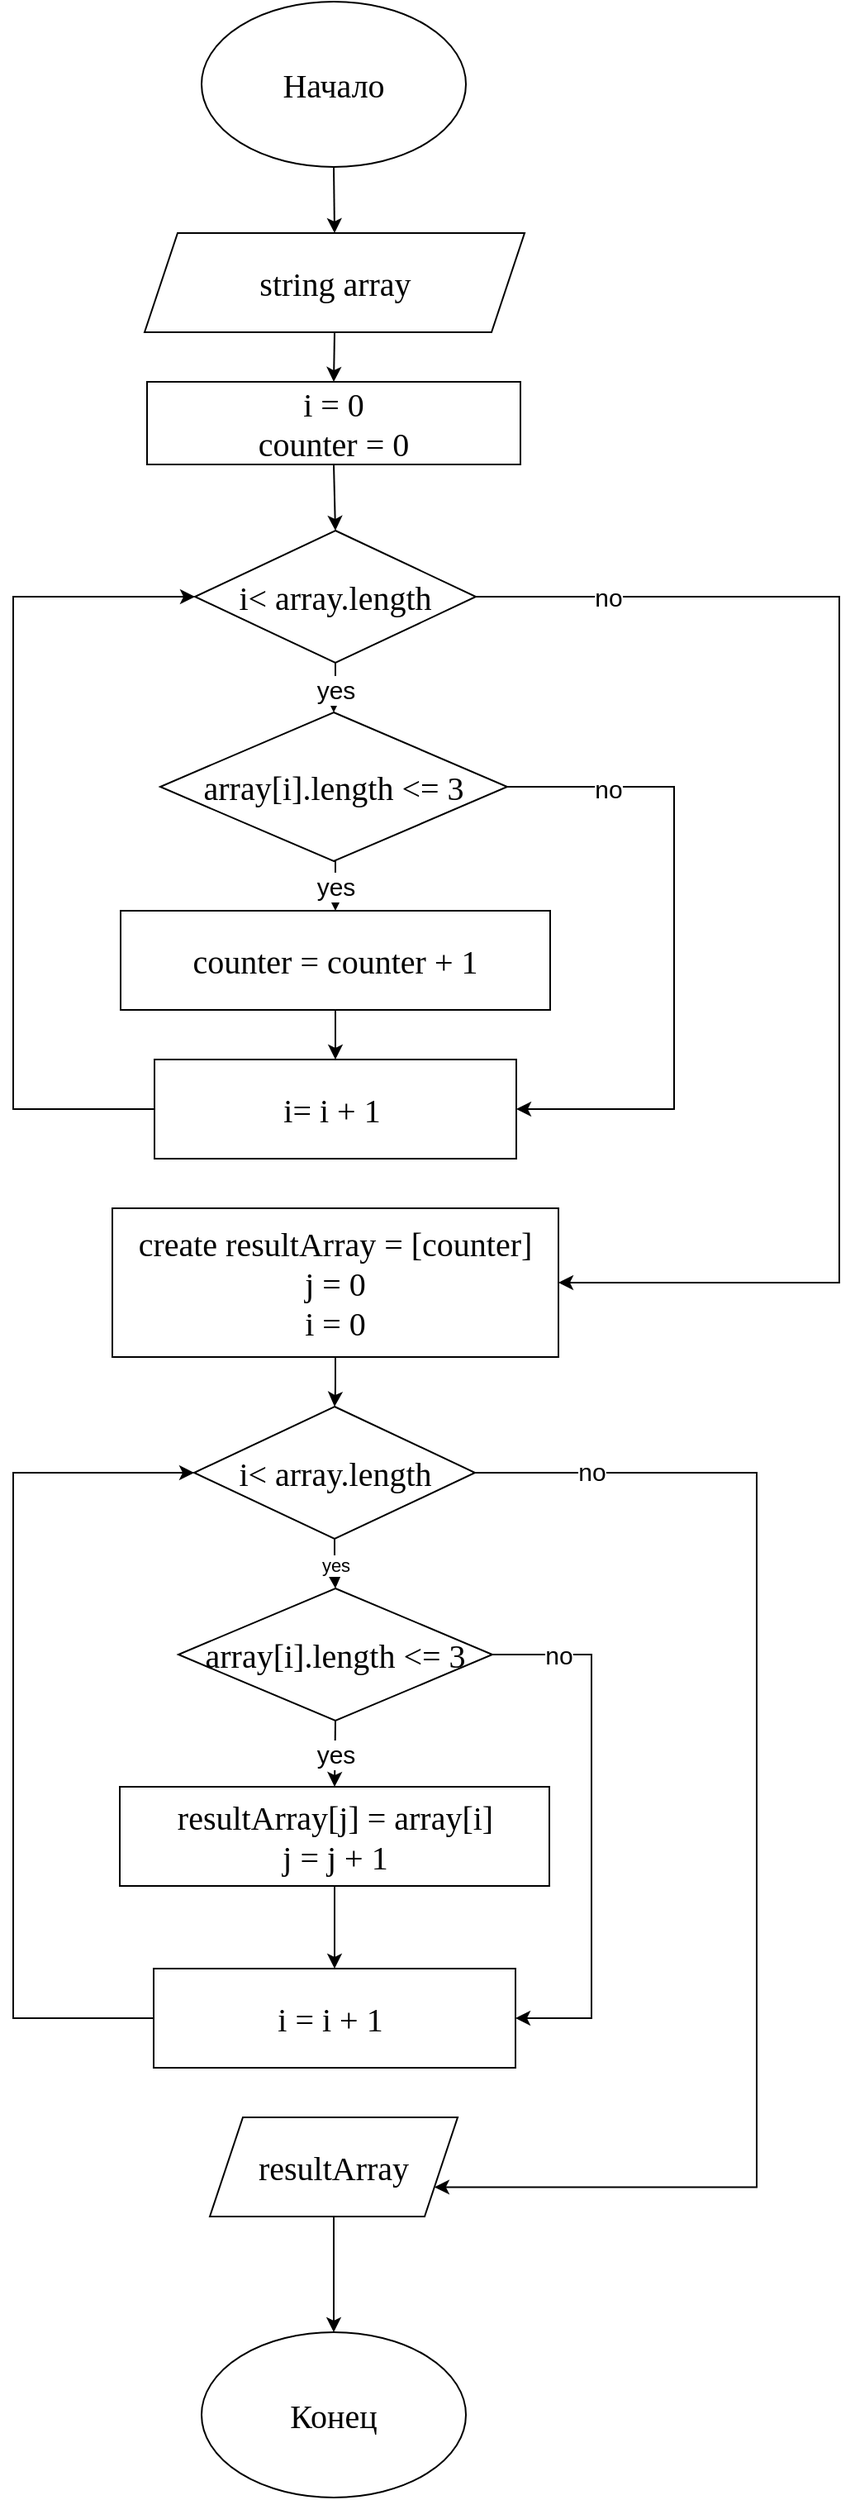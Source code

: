 <mxfile version="17.4.6" type="device"><diagram id="Gfz8SiT2uBFI0sTCdDB_" name="Страница 1"><mxGraphModel dx="2844" dy="3902" grid="1" gridSize="10" guides="1" tooltips="1" connect="1" arrows="1" fold="1" page="1" pageScale="1" pageWidth="827" pageHeight="1169" background="none" math="0" shadow="0"><root><mxCell id="0"/><mxCell id="1" parent="0"/><mxCell id="FjpmY3hh4qNUyNdIIrV6-65" value="" style="edgeStyle=orthogonalEdgeStyle;rounded=1;sketch=0;orthogonalLoop=1;jettySize=auto;html=1;fontSize=11;endArrow=classic;endFill=1;strokeWidth=1;" edge="1" parent="1" source="3" target="19"><mxGeometry relative="1" as="geometry"/></mxCell><mxCell id="3" value="&lt;font style=&quot;vertical-align: inherit ; font-size: 20px&quot;&gt;&lt;font style=&quot;vertical-align: inherit ; font-size: 20px&quot;&gt;resultArray[j] = array[i]&lt;br&gt;j = j + 1&lt;br style=&quot;font-size: 20px&quot;&gt;&lt;/font&gt;&lt;/font&gt;" style="rounded=0;whiteSpace=wrap;html=1;hachureGap=4;fontFamily=Times New Roman;fontSize=20;" parent="1" vertex="1"><mxGeometry x="244.5" y="-1190" width="260" height="60" as="geometry"/></mxCell><mxCell id="51" style="edgeStyle=none;rounded=0;html=1;exitX=0.5;exitY=1;exitDx=0;exitDy=0;entryX=0.5;entryY=0;entryDx=0;entryDy=0;fontSize=13;" parent="1" source="5" target="45" edge="1"><mxGeometry relative="1" as="geometry"/></mxCell><mxCell id="5" value="string array" style="shape=parallelogram;perimeter=parallelogramPerimeter;whiteSpace=wrap;html=1;fixedSize=1;hachureGap=4;fontFamily=Times New Roman;fontSize=20;" parent="1" vertex="1"><mxGeometry x="259.5" y="-2130" width="230" height="60" as="geometry"/></mxCell><mxCell id="50" style="edgeStyle=none;rounded=0;html=1;exitX=0.5;exitY=1;exitDx=0;exitDy=0;entryX=0.5;entryY=0;entryDx=0;entryDy=0;fontSize=13;" parent="1" source="7" target="5" edge="1"><mxGeometry relative="1" as="geometry"/></mxCell><mxCell id="7" value="&lt;font style=&quot;vertical-align: inherit; font-size: 20px;&quot;&gt;&lt;font style=&quot;vertical-align: inherit; font-size: 20px;&quot;&gt;Начало&lt;/font&gt;&lt;/font&gt;" style="ellipse;whiteSpace=wrap;html=1;hachureGap=4;fontFamily=Times New Roman;fontSize=20;" parent="1" vertex="1"><mxGeometry x="294" y="-2270" width="160" height="100" as="geometry"/></mxCell><mxCell id="FjpmY3hh4qNUyNdIIrV6-66" value="" style="edgeStyle=orthogonalEdgeStyle;rounded=1;sketch=0;orthogonalLoop=1;jettySize=auto;html=1;fontSize=11;endArrow=classic;endFill=1;strokeWidth=1;" edge="1" parent="1" source="8" target="9"><mxGeometry relative="1" as="geometry"/></mxCell><mxCell id="8" value="resultArray" style="shape=parallelogram;perimeter=parallelogramPerimeter;whiteSpace=wrap;html=1;fixedSize=1;hachureGap=4;fontFamily=Times New Roman;fontSize=20;" parent="1" vertex="1"><mxGeometry x="299" y="-990" width="150" height="60" as="geometry"/></mxCell><mxCell id="9" value="Конец" style="ellipse;whiteSpace=wrap;html=1;hachureGap=4;fontFamily=Times New Roman;fontSize=20;" parent="1" vertex="1"><mxGeometry x="294" y="-860" width="160" height="100" as="geometry"/></mxCell><mxCell id="FjpmY3hh4qNUyNdIIrV6-61" value="&lt;font style=&quot;line-height: 1 ; font-size: 15px&quot;&gt;no&lt;/font&gt;" style="edgeStyle=orthogonalEdgeStyle;rounded=0;orthogonalLoop=1;jettySize=auto;html=1;entryX=1;entryY=0.75;entryDx=0;entryDy=0;fontSize=11;" edge="1" parent="1" source="16" target="8"><mxGeometry x="-0.823" relative="1" as="geometry"><Array as="points"><mxPoint x="630" y="-1380"/><mxPoint x="630" y="-948"/></Array><mxPoint as="offset"/></mxGeometry></mxCell><mxCell id="FjpmY3hh4qNUyNdIIrV6-64" value="yes" style="edgeStyle=orthogonalEdgeStyle;rounded=1;sketch=0;orthogonalLoop=1;jettySize=auto;html=1;fontSize=11;endArrow=classic;endFill=1;strokeWidth=1;" edge="1" parent="1" source="16" target="24"><mxGeometry relative="1" as="geometry"/></mxCell><mxCell id="16" value="i&amp;lt; array.length" style="rhombus;whiteSpace=wrap;html=1;sketch=0;hachureGap=4;fontFamily=Times New Roman;fontSize=20;" parent="1" vertex="1"><mxGeometry x="289.5" y="-1420" width="170" height="80" as="geometry"/></mxCell><mxCell id="FjpmY3hh4qNUyNdIIrV6-67" style="edgeStyle=orthogonalEdgeStyle;rounded=0;sketch=0;orthogonalLoop=1;jettySize=auto;html=1;entryX=0;entryY=0.5;entryDx=0;entryDy=0;fontSize=20;endArrow=classic;endFill=1;strokeWidth=1;" edge="1" parent="1" source="19" target="16"><mxGeometry relative="1" as="geometry"><Array as="points"><mxPoint x="180" y="-1050"/><mxPoint x="180" y="-1380"/></Array></mxGeometry></mxCell><mxCell id="19" value="i = i + 1&amp;nbsp;" style="rounded=0;whiteSpace=wrap;html=1;sketch=0;hachureGap=4;fontFamily=Times New Roman;fontSize=20;" parent="1" vertex="1"><mxGeometry x="265" y="-1080" width="219" height="60" as="geometry"/></mxCell><mxCell id="FjpmY3hh4qNUyNdIIrV6-63" value="" style="edgeStyle=orthogonalEdgeStyle;rounded=1;sketch=0;orthogonalLoop=1;jettySize=auto;html=1;fontSize=11;endArrow=classic;endFill=1;strokeWidth=1;" edge="1" parent="1" source="20" target="16"><mxGeometry relative="1" as="geometry"/></mxCell><mxCell id="20" value="&lt;div style=&quot;text-align: left&quot;&gt;&lt;/div&gt;&lt;font style=&quot;vertical-align: inherit ; font-size: 20px&quot;&gt;&lt;font style=&quot;vertical-align: inherit ; font-size: 20px&quot;&gt;create resultArray = [counter]&lt;br&gt;j = 0&lt;br&gt;i = 0&lt;br style=&quot;font-size: 20px&quot;&gt;&lt;/font&gt;&lt;/font&gt;" style="rounded=0;whiteSpace=wrap;html=1;hachureGap=4;fontFamily=Times New Roman;fontSize=20;" parent="1" vertex="1"><mxGeometry x="240" y="-1540" width="270" height="90" as="geometry"/></mxCell><mxCell id="26" value="&lt;font style=&quot;font-size: 15px&quot;&gt;no&lt;/font&gt;" style="edgeStyle=none;html=1;exitX=1;exitY=0.5;exitDx=0;exitDy=0;entryX=1;entryY=0.5;entryDx=0;entryDy=0;rounded=0;strokeWidth=1;" parent="1" source="24" target="19" edge="1"><mxGeometry x="-0.755" relative="1" as="geometry"><Array as="points"><mxPoint x="530" y="-1270"/><mxPoint x="530" y="-1050"/></Array><mxPoint as="offset"/></mxGeometry></mxCell><mxCell id="28" value="yes" style="edgeStyle=none;rounded=0;html=1;exitX=0.5;exitY=1;exitDx=0;exitDy=0;entryX=0.5;entryY=0;entryDx=0;entryDy=0;fontSize=15;" parent="1" source="24" target="3" edge="1"><mxGeometry x="0.0" relative="1" as="geometry"><mxPoint as="offset"/></mxGeometry></mxCell><mxCell id="24" value="array[i].length &amp;lt;= 3" style="rhombus;whiteSpace=wrap;html=1;sketch=0;hachureGap=4;fontFamily=Times New Roman;fontSize=20;" parent="1" vertex="1"><mxGeometry x="280" y="-1310" width="190" height="80" as="geometry"/></mxCell><mxCell id="54" style="edgeStyle=none;rounded=0;html=1;exitX=0.5;exitY=1;exitDx=0;exitDy=0;entryX=0.5;entryY=0;entryDx=0;entryDy=0;fontSize=13;" parent="1" source="31" target="38" edge="1"><mxGeometry relative="1" as="geometry"/></mxCell><mxCell id="31" value="&lt;font style=&quot;vertical-align: inherit ; font-size: 20px&quot;&gt;&lt;font style=&quot;vertical-align: inherit ; font-size: 20px&quot;&gt;counter = counter + 1&lt;br style=&quot;font-size: 20px&quot;&gt;&lt;/font&gt;&lt;/font&gt;" style="rounded=0;whiteSpace=wrap;html=1;hachureGap=4;fontFamily=Times New Roman;fontSize=20;" parent="1" vertex="1"><mxGeometry x="245" y="-1720" width="260" height="60" as="geometry"/></mxCell><mxCell id="55" value="&lt;font style=&quot;font-size: 15px&quot;&gt;no&lt;/font&gt;" style="edgeStyle=none;rounded=0;html=1;exitX=1;exitY=0.5;exitDx=0;exitDy=0;entryX=1;entryY=0.5;entryDx=0;entryDy=0;fontSize=13;" parent="1" source="35" target="20" edge="1"><mxGeometry x="-0.801" relative="1" as="geometry"><Array as="points"><mxPoint x="680" y="-1910"/><mxPoint x="680" y="-1495"/></Array><mxPoint as="offset"/></mxGeometry></mxCell><mxCell id="FjpmY3hh4qNUyNdIIrV6-60" value="&lt;font style=&quot;font-size: 15px&quot;&gt;yes&lt;/font&gt;" style="edgeStyle=orthogonalEdgeStyle;rounded=0;orthogonalLoop=1;jettySize=auto;html=1;fontSize=11;" edge="1" parent="1" source="35" target="43"><mxGeometry relative="1" as="geometry"/></mxCell><mxCell id="35" value="i&amp;lt; array.length" style="rhombus;whiteSpace=wrap;html=1;sketch=0;hachureGap=4;fontFamily=Times New Roman;fontSize=20;" parent="1" vertex="1"><mxGeometry x="290" y="-1950" width="170" height="80" as="geometry"/></mxCell><mxCell id="56" style="edgeStyle=none;rounded=0;html=1;exitX=0;exitY=0.5;exitDx=0;exitDy=0;entryX=0;entryY=0.5;entryDx=0;entryDy=0;fontSize=13;" parent="1" source="38" target="35" edge="1"><mxGeometry relative="1" as="geometry"><Array as="points"><mxPoint x="180" y="-1600"/><mxPoint x="180" y="-1910"/></Array></mxGeometry></mxCell><mxCell id="38" value="i= i + 1&amp;nbsp;" style="rounded=0;whiteSpace=wrap;html=1;sketch=0;hachureGap=4;fontFamily=Times New Roman;fontSize=20;" parent="1" vertex="1"><mxGeometry x="265.5" y="-1630" width="219" height="60" as="geometry"/></mxCell><mxCell id="47" style="edgeStyle=none;html=1;exitX=1;exitY=0.5;exitDx=0;exitDy=0;entryX=1;entryY=0.5;entryDx=0;entryDy=0;rounded=0;" parent="1" source="43" target="38" edge="1"><mxGeometry relative="1" as="geometry"><Array as="points"><mxPoint x="580" y="-1795"/><mxPoint x="580" y="-1610"/><mxPoint x="580" y="-1600"/></Array></mxGeometry></mxCell><mxCell id="FjpmY3hh4qNUyNdIIrV6-57" value="&lt;font style=&quot;font-size: 15px&quot;&gt;no&lt;/font&gt;" style="edgeLabel;html=1;align=center;verticalAlign=middle;resizable=0;points=[];fontSize=20;" vertex="1" connectable="0" parent="47"><mxGeometry x="-0.69" y="1" relative="1" as="geometry"><mxPoint as="offset"/></mxGeometry></mxCell><mxCell id="FjpmY3hh4qNUyNdIIrV6-59" value="&lt;font style=&quot;font-size: 15px&quot;&gt;yes&lt;/font&gt;" style="edgeStyle=orthogonalEdgeStyle;rounded=0;orthogonalLoop=1;jettySize=auto;html=1;exitX=0.5;exitY=1;exitDx=0;exitDy=0;entryX=0.5;entryY=0;entryDx=0;entryDy=0;fontSize=11;" edge="1" parent="1" source="43" target="31"><mxGeometry relative="1" as="geometry"><Array as="points"><mxPoint x="375" y="-1750"/></Array></mxGeometry></mxCell><mxCell id="43" value="array[i].length &amp;lt;= 3" style="rhombus;whiteSpace=wrap;html=1;sketch=0;hachureGap=4;fontFamily=Times New Roman;fontSize=20;" parent="1" vertex="1"><mxGeometry x="269" y="-1840" width="210" height="90" as="geometry"/></mxCell><mxCell id="52" style="edgeStyle=none;rounded=0;html=1;exitX=0.5;exitY=1;exitDx=0;exitDy=0;entryX=0.5;entryY=0;entryDx=0;entryDy=0;fontSize=13;" parent="1" source="45" target="35" edge="1"><mxGeometry relative="1" as="geometry"/></mxCell><mxCell id="45" value="&lt;div style=&quot;text-align: left&quot;&gt;&lt;/div&gt;&lt;font style=&quot;vertical-align: inherit ; font-size: 20px&quot;&gt;&lt;font style=&quot;vertical-align: inherit ; font-size: 20px&quot;&gt;i = 0&lt;br&gt;counter = 0&lt;br style=&quot;font-size: 20px&quot;&gt;&lt;/font&gt;&lt;/font&gt;" style="rounded=0;whiteSpace=wrap;html=1;hachureGap=4;fontFamily=Times New Roman;fontSize=20;" parent="1" vertex="1"><mxGeometry x="261" y="-2040" width="226" height="50" as="geometry"/></mxCell></root></mxGraphModel></diagram></mxfile>